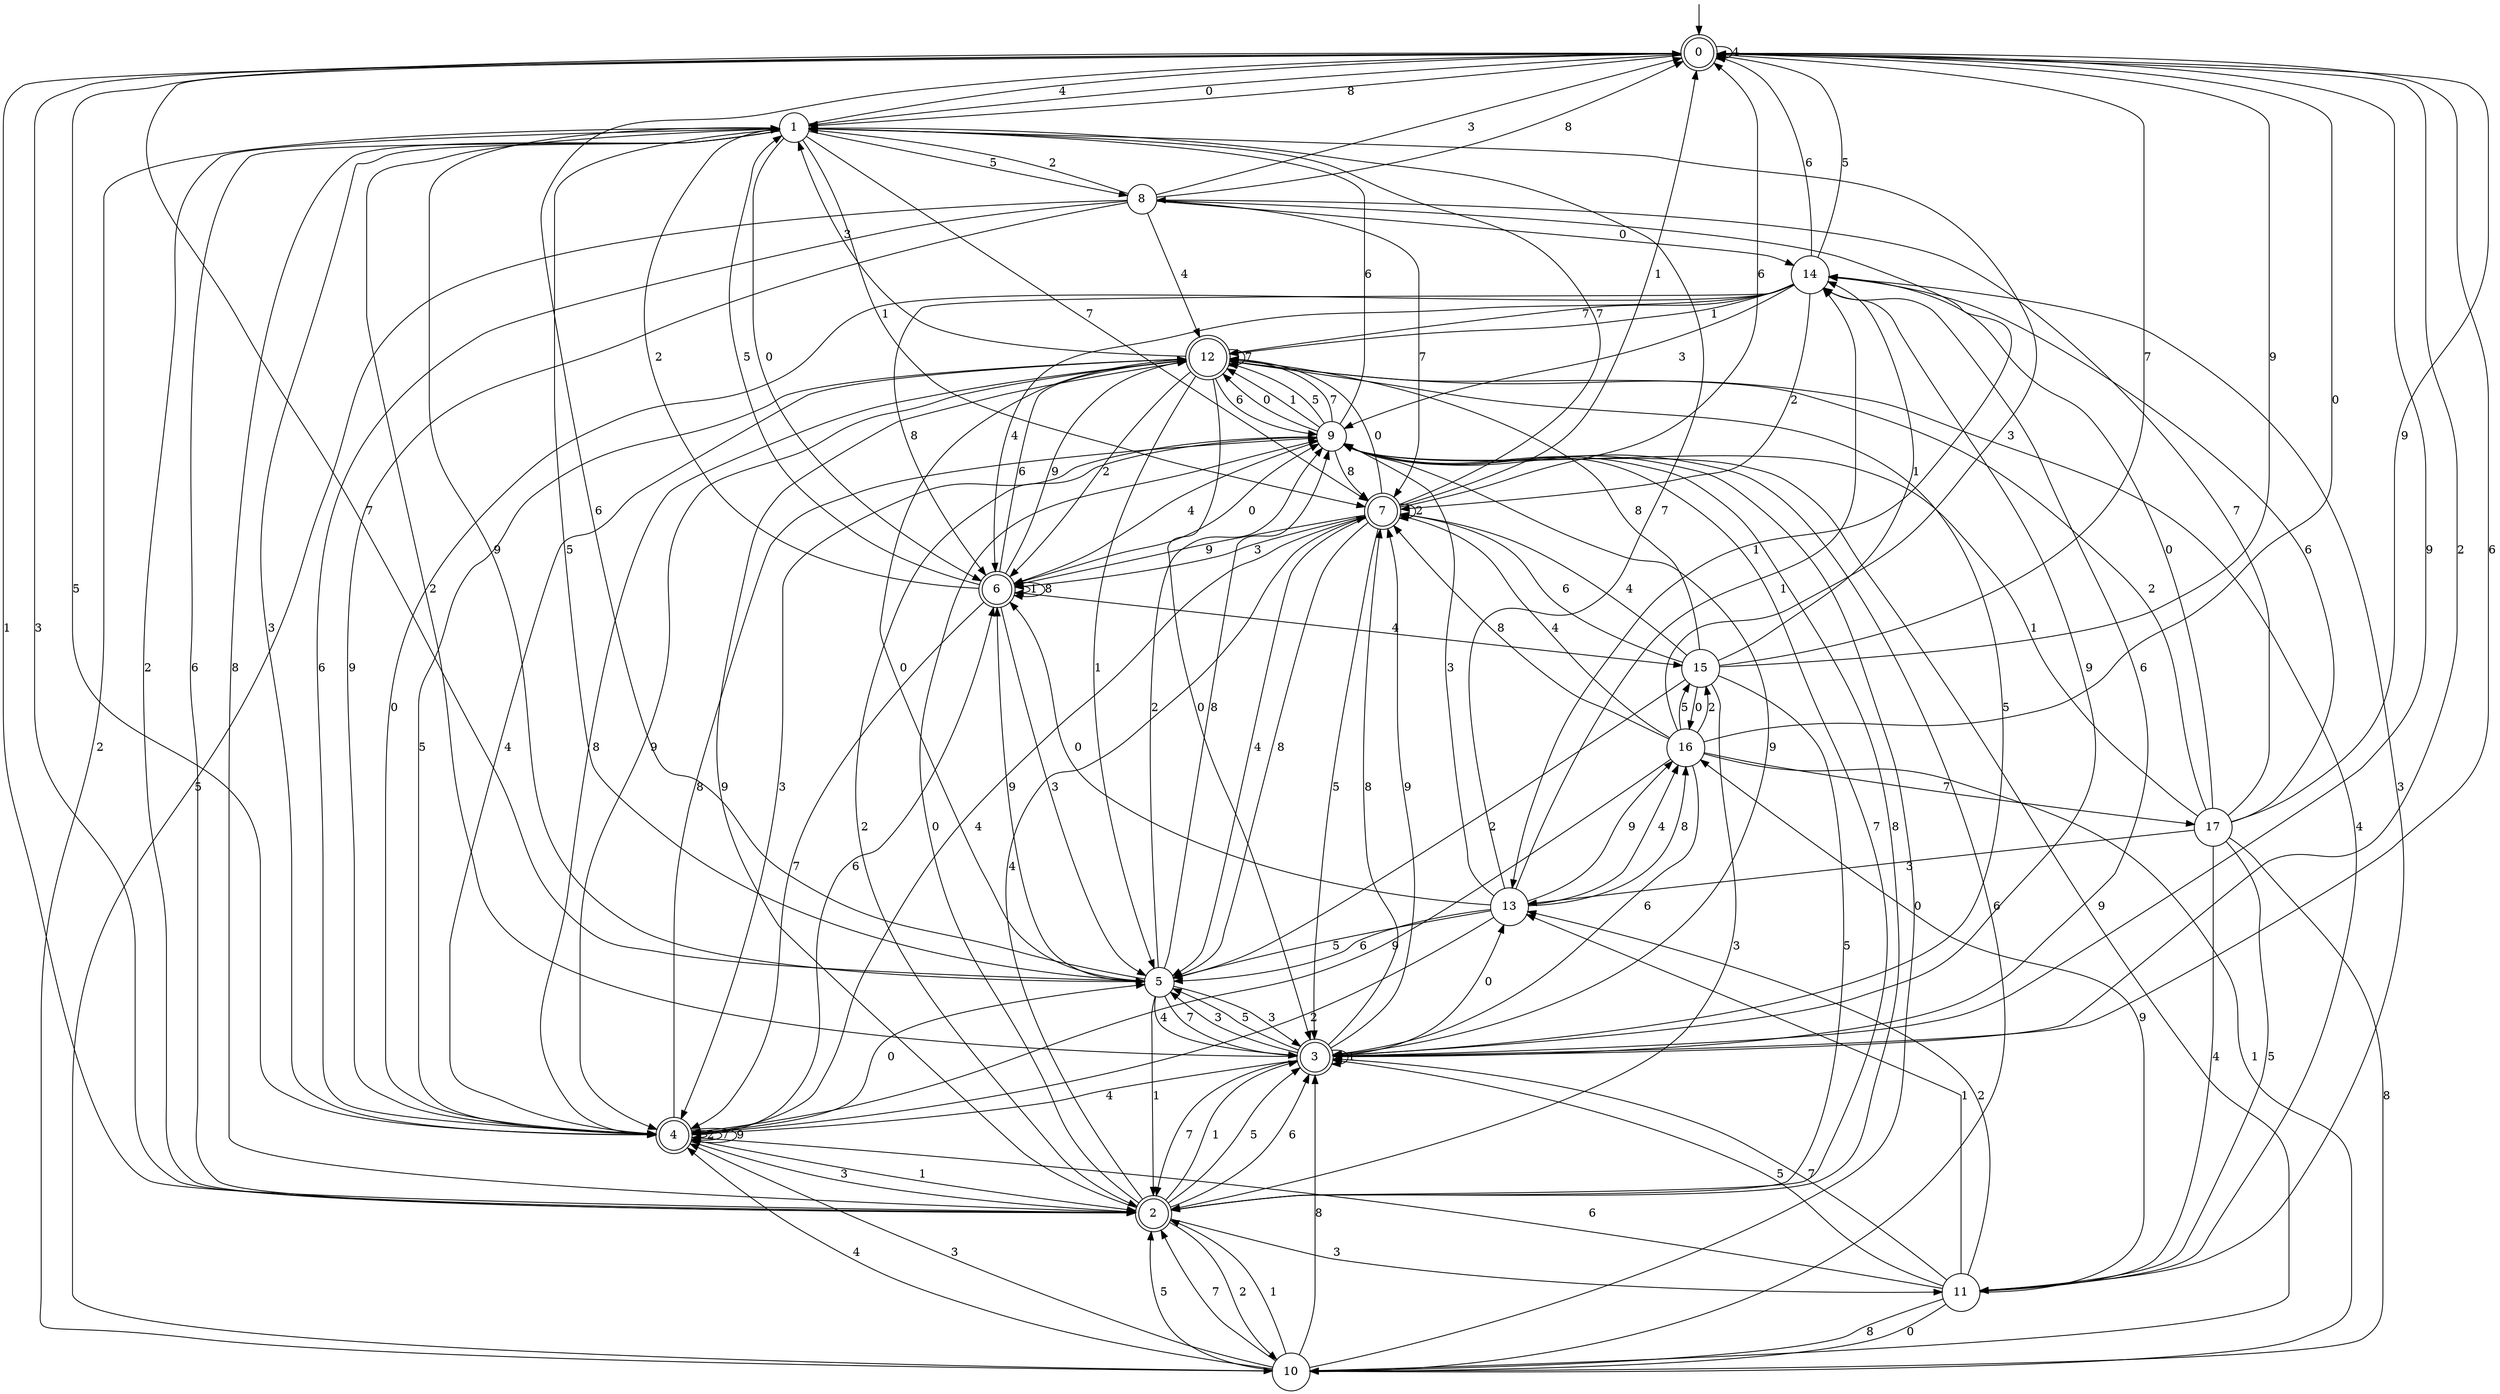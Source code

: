 digraph g {

	s0 [shape="doublecircle" label="0"];
	s1 [shape="circle" label="1"];
	s2 [shape="doublecircle" label="2"];
	s3 [shape="doublecircle" label="3"];
	s4 [shape="doublecircle" label="4"];
	s5 [shape="circle" label="5"];
	s6 [shape="doublecircle" label="6"];
	s7 [shape="doublecircle" label="7"];
	s8 [shape="circle" label="8"];
	s9 [shape="circle" label="9"];
	s10 [shape="circle" label="10"];
	s11 [shape="circle" label="11"];
	s12 [shape="doublecircle" label="12"];
	s13 [shape="circle" label="13"];
	s14 [shape="circle" label="14"];
	s15 [shape="circle" label="15"];
	s16 [shape="circle" label="16"];
	s17 [shape="circle" label="17"];
	s0 -> s1 [label="0"];
	s0 -> s2 [label="1"];
	s0 -> s3 [label="2"];
	s0 -> s2 [label="3"];
	s0 -> s0 [label="4"];
	s0 -> s4 [label="5"];
	s0 -> s3 [label="6"];
	s0 -> s5 [label="7"];
	s0 -> s1 [label="8"];
	s0 -> s3 [label="9"];
	s1 -> s6 [label="0"];
	s1 -> s7 [label="1"];
	s1 -> s2 [label="2"];
	s1 -> s4 [label="3"];
	s1 -> s0 [label="4"];
	s1 -> s8 [label="5"];
	s1 -> s2 [label="6"];
	s1 -> s7 [label="7"];
	s1 -> s2 [label="8"];
	s1 -> s5 [label="9"];
	s2 -> s9 [label="0"];
	s2 -> s3 [label="1"];
	s2 -> s10 [label="2"];
	s2 -> s11 [label="3"];
	s2 -> s7 [label="4"];
	s2 -> s3 [label="5"];
	s2 -> s3 [label="6"];
	s2 -> s9 [label="7"];
	s2 -> s9 [label="8"];
	s2 -> s12 [label="9"];
	s3 -> s13 [label="0"];
	s3 -> s3 [label="1"];
	s3 -> s1 [label="2"];
	s3 -> s5 [label="3"];
	s3 -> s4 [label="4"];
	s3 -> s5 [label="5"];
	s3 -> s14 [label="6"];
	s3 -> s2 [label="7"];
	s3 -> s7 [label="8"];
	s3 -> s7 [label="9"];
	s4 -> s5 [label="0"];
	s4 -> s2 [label="1"];
	s4 -> s4 [label="2"];
	s4 -> s2 [label="3"];
	s4 -> s7 [label="4"];
	s4 -> s12 [label="5"];
	s4 -> s6 [label="6"];
	s4 -> s4 [label="7"];
	s4 -> s9 [label="8"];
	s4 -> s4 [label="9"];
	s5 -> s12 [label="0"];
	s5 -> s2 [label="1"];
	s5 -> s9 [label="2"];
	s5 -> s3 [label="3"];
	s5 -> s3 [label="4"];
	s5 -> s1 [label="5"];
	s5 -> s0 [label="6"];
	s5 -> s3 [label="7"];
	s5 -> s9 [label="8"];
	s5 -> s6 [label="9"];
	s6 -> s9 [label="0"];
	s6 -> s6 [label="1"];
	s6 -> s1 [label="2"];
	s6 -> s5 [label="3"];
	s6 -> s15 [label="4"];
	s6 -> s1 [label="5"];
	s6 -> s12 [label="6"];
	s6 -> s4 [label="7"];
	s6 -> s6 [label="8"];
	s6 -> s12 [label="9"];
	s7 -> s12 [label="0"];
	s7 -> s0 [label="1"];
	s7 -> s7 [label="2"];
	s7 -> s6 [label="3"];
	s7 -> s5 [label="4"];
	s7 -> s3 [label="5"];
	s7 -> s0 [label="6"];
	s7 -> s1 [label="7"];
	s7 -> s5 [label="8"];
	s7 -> s6 [label="9"];
	s8 -> s14 [label="0"];
	s8 -> s13 [label="1"];
	s8 -> s1 [label="2"];
	s8 -> s0 [label="3"];
	s8 -> s12 [label="4"];
	s8 -> s10 [label="5"];
	s8 -> s4 [label="6"];
	s8 -> s7 [label="7"];
	s8 -> s0 [label="8"];
	s8 -> s4 [label="9"];
	s9 -> s12 [label="0"];
	s9 -> s12 [label="1"];
	s9 -> s2 [label="2"];
	s9 -> s4 [label="3"];
	s9 -> s6 [label="4"];
	s9 -> s12 [label="5"];
	s9 -> s1 [label="6"];
	s9 -> s12 [label="7"];
	s9 -> s7 [label="8"];
	s9 -> s3 [label="9"];
	s10 -> s9 [label="0"];
	s10 -> s2 [label="1"];
	s10 -> s1 [label="2"];
	s10 -> s4 [label="3"];
	s10 -> s4 [label="4"];
	s10 -> s2 [label="5"];
	s10 -> s9 [label="6"];
	s10 -> s2 [label="7"];
	s10 -> s3 [label="8"];
	s10 -> s9 [label="9"];
	s11 -> s10 [label="0"];
	s11 -> s13 [label="1"];
	s11 -> s13 [label="2"];
	s11 -> s14 [label="3"];
	s11 -> s12 [label="4"];
	s11 -> s3 [label="5"];
	s11 -> s4 [label="6"];
	s11 -> s3 [label="7"];
	s11 -> s10 [label="8"];
	s11 -> s16 [label="9"];
	s12 -> s3 [label="0"];
	s12 -> s5 [label="1"];
	s12 -> s6 [label="2"];
	s12 -> s1 [label="3"];
	s12 -> s4 [label="4"];
	s12 -> s3 [label="5"];
	s12 -> s9 [label="6"];
	s12 -> s12 [label="7"];
	s12 -> s4 [label="8"];
	s12 -> s4 [label="9"];
	s13 -> s6 [label="0"];
	s13 -> s14 [label="1"];
	s13 -> s4 [label="2"];
	s13 -> s9 [label="3"];
	s13 -> s16 [label="4"];
	s13 -> s5 [label="5"];
	s13 -> s5 [label="6"];
	s13 -> s1 [label="7"];
	s13 -> s16 [label="8"];
	s13 -> s16 [label="9"];
	s14 -> s4 [label="0"];
	s14 -> s12 [label="1"];
	s14 -> s7 [label="2"];
	s14 -> s9 [label="3"];
	s14 -> s6 [label="4"];
	s14 -> s0 [label="5"];
	s14 -> s0 [label="6"];
	s14 -> s12 [label="7"];
	s14 -> s6 [label="8"];
	s14 -> s3 [label="9"];
	s15 -> s16 [label="0"];
	s15 -> s14 [label="1"];
	s15 -> s5 [label="2"];
	s15 -> s2 [label="3"];
	s15 -> s7 [label="4"];
	s15 -> s2 [label="5"];
	s15 -> s7 [label="6"];
	s15 -> s0 [label="7"];
	s15 -> s12 [label="8"];
	s15 -> s0 [label="9"];
	s16 -> s0 [label="0"];
	s16 -> s10 [label="1"];
	s16 -> s15 [label="2"];
	s16 -> s1 [label="3"];
	s16 -> s7 [label="4"];
	s16 -> s15 [label="5"];
	s16 -> s3 [label="6"];
	s16 -> s17 [label="7"];
	s16 -> s7 [label="8"];
	s16 -> s4 [label="9"];
	s17 -> s14 [label="0"];
	s17 -> s9 [label="1"];
	s17 -> s12 [label="2"];
	s17 -> s13 [label="3"];
	s17 -> s11 [label="4"];
	s17 -> s11 [label="5"];
	s17 -> s14 [label="6"];
	s17 -> s8 [label="7"];
	s17 -> s10 [label="8"];
	s17 -> s0 [label="9"];

__start0 [label="" shape="none" width="0" height="0"];
__start0 -> s0;

}

